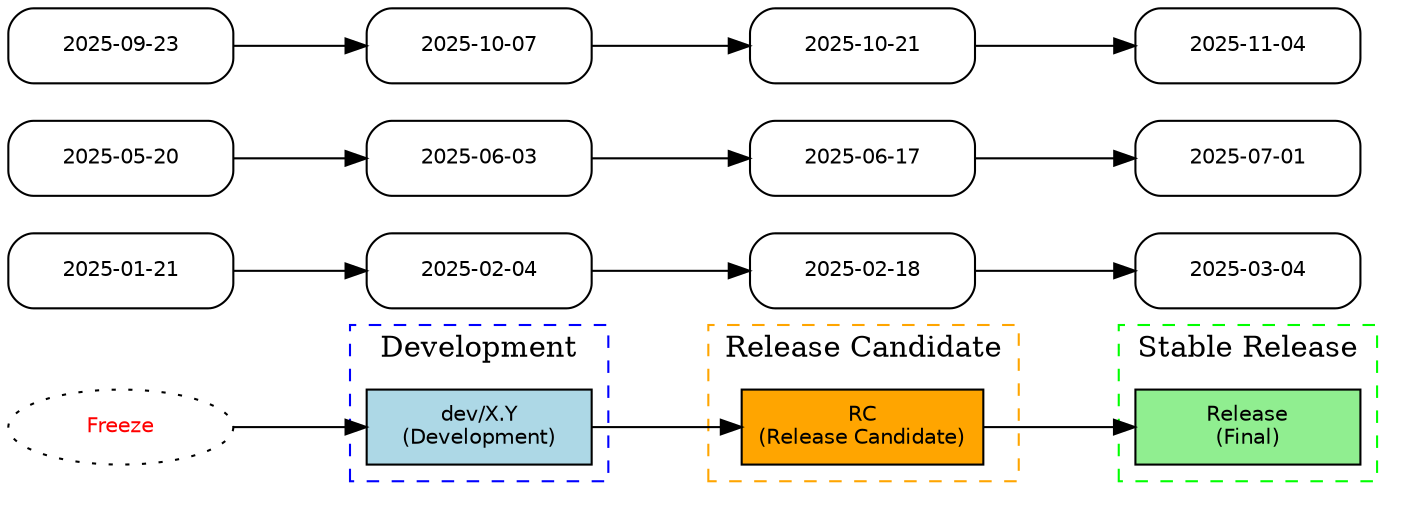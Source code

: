 digraph ReleaseTimeline {
    rankdir=LR;
    node [shape=box, style=rounded, fontsize=10, width=1.5, fontname="Helvetica"];

    subgraph cluster_dev {
        label="Development";
        style=dashed;
        color=blue;
        node [fillcolor=lightblue, style=filled];
        "dev/X.Y";
    }

    subgraph cluster_rc {
        label="Release Candidate";
        style=dashed;
        color=orange;
        node [fillcolor=orange, style=filled];
        "RC";
    }

    subgraph cluster_stable {
        label="Stable Release";
        style=dashed;
        color=green;
        node [fillcolor=lightgreen, style=filled];
        "release";
    }

    // Release steps with actions
    "freeze" [label="Freeze", shape=ellipse, style=dotted, fontcolor=red];
    "dev/X.Y" [label="dev/X.Y\n(Development)", fillcolor=lightblue];
    "RC" [label="RC\n(Release Candidate)", fillcolor=orange];
    "release" [label="Release\n(Final)", fillcolor=lightgreen];

    // Connect the steps with actions
    "freeze" -> "dev/X.Y" [label="      "];
    "dev/X.Y" -> "RC" [label="      "];
    "RC" -> "release" [label="      "];

    // Date connections (freeze -> dev/X.Y -> RC -> release)
    "2025-01-21" -> "2025-02-04" -> "2025-02-18" -> "2025-03-04";
    "2025-05-20" -> "2025-06-03" -> "2025-06-17" -> "2025-07-01";
    "2025-09-23" -> "2025-10-07" -> "2025-10-21" -> "2025-11-04";
}

